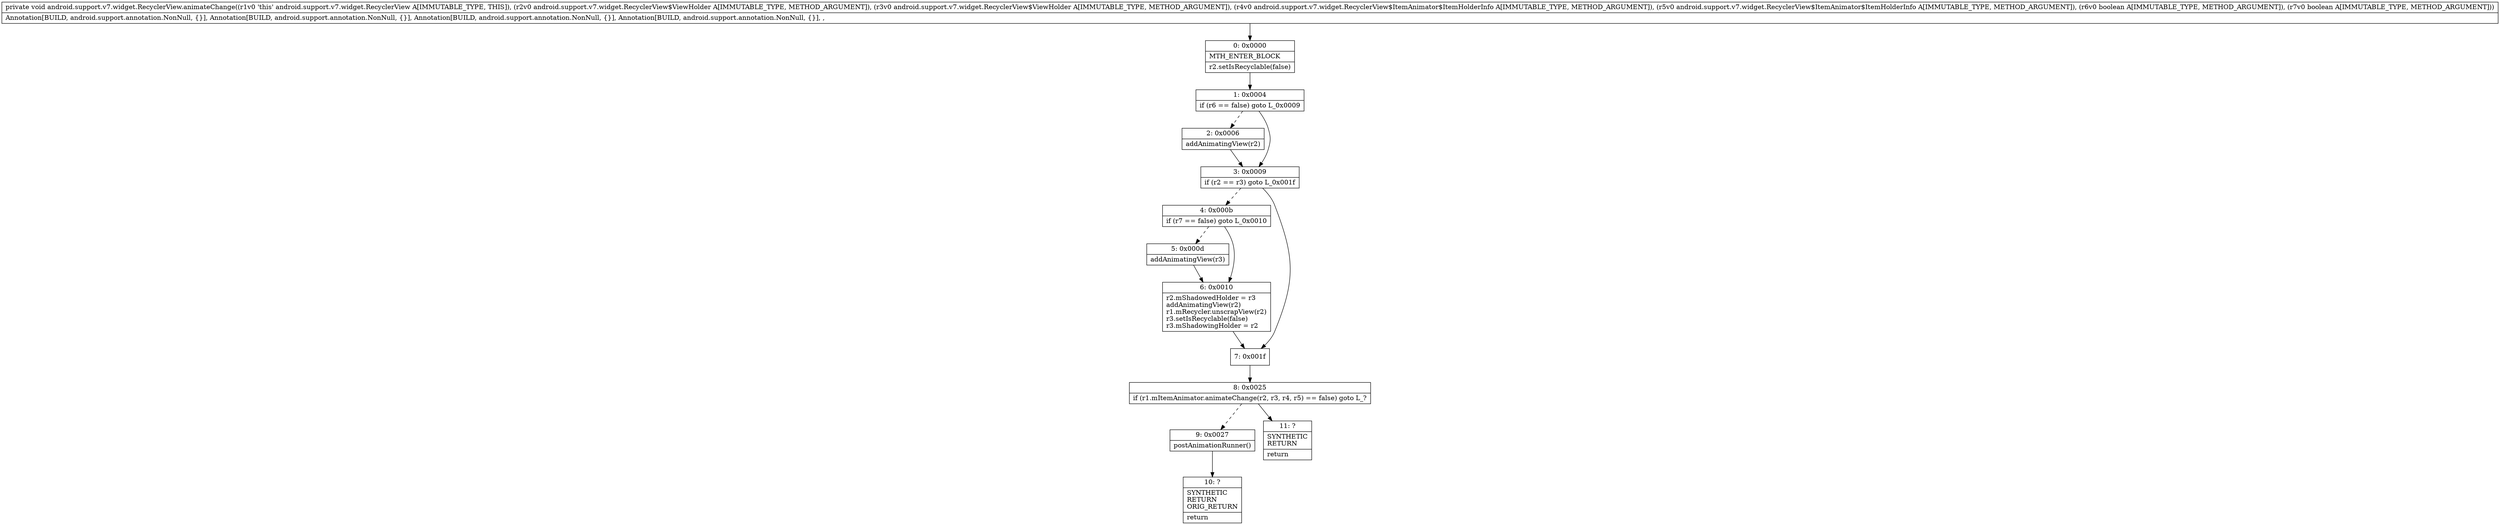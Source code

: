 digraph "CFG forandroid.support.v7.widget.RecyclerView.animateChange(Landroid\/support\/v7\/widget\/RecyclerView$ViewHolder;Landroid\/support\/v7\/widget\/RecyclerView$ViewHolder;Landroid\/support\/v7\/widget\/RecyclerView$ItemAnimator$ItemHolderInfo;Landroid\/support\/v7\/widget\/RecyclerView$ItemAnimator$ItemHolderInfo;ZZ)V" {
Node_0 [shape=record,label="{0\:\ 0x0000|MTH_ENTER_BLOCK\l|r2.setIsRecyclable(false)\l}"];
Node_1 [shape=record,label="{1\:\ 0x0004|if (r6 == false) goto L_0x0009\l}"];
Node_2 [shape=record,label="{2\:\ 0x0006|addAnimatingView(r2)\l}"];
Node_3 [shape=record,label="{3\:\ 0x0009|if (r2 == r3) goto L_0x001f\l}"];
Node_4 [shape=record,label="{4\:\ 0x000b|if (r7 == false) goto L_0x0010\l}"];
Node_5 [shape=record,label="{5\:\ 0x000d|addAnimatingView(r3)\l}"];
Node_6 [shape=record,label="{6\:\ 0x0010|r2.mShadowedHolder = r3\laddAnimatingView(r2)\lr1.mRecycler.unscrapView(r2)\lr3.setIsRecyclable(false)\lr3.mShadowingHolder = r2\l}"];
Node_7 [shape=record,label="{7\:\ 0x001f}"];
Node_8 [shape=record,label="{8\:\ 0x0025|if (r1.mItemAnimator.animateChange(r2, r3, r4, r5) == false) goto L_?\l}"];
Node_9 [shape=record,label="{9\:\ 0x0027|postAnimationRunner()\l}"];
Node_10 [shape=record,label="{10\:\ ?|SYNTHETIC\lRETURN\lORIG_RETURN\l|return\l}"];
Node_11 [shape=record,label="{11\:\ ?|SYNTHETIC\lRETURN\l|return\l}"];
MethodNode[shape=record,label="{private void android.support.v7.widget.RecyclerView.animateChange((r1v0 'this' android.support.v7.widget.RecyclerView A[IMMUTABLE_TYPE, THIS]), (r2v0 android.support.v7.widget.RecyclerView$ViewHolder A[IMMUTABLE_TYPE, METHOD_ARGUMENT]), (r3v0 android.support.v7.widget.RecyclerView$ViewHolder A[IMMUTABLE_TYPE, METHOD_ARGUMENT]), (r4v0 android.support.v7.widget.RecyclerView$ItemAnimator$ItemHolderInfo A[IMMUTABLE_TYPE, METHOD_ARGUMENT]), (r5v0 android.support.v7.widget.RecyclerView$ItemAnimator$ItemHolderInfo A[IMMUTABLE_TYPE, METHOD_ARGUMENT]), (r6v0 boolean A[IMMUTABLE_TYPE, METHOD_ARGUMENT]), (r7v0 boolean A[IMMUTABLE_TYPE, METHOD_ARGUMENT]))  | Annotation[BUILD, android.support.annotation.NonNull, \{\}], Annotation[BUILD, android.support.annotation.NonNull, \{\}], Annotation[BUILD, android.support.annotation.NonNull, \{\}], Annotation[BUILD, android.support.annotation.NonNull, \{\}], , \l}"];
MethodNode -> Node_0;
Node_0 -> Node_1;
Node_1 -> Node_2[style=dashed];
Node_1 -> Node_3;
Node_2 -> Node_3;
Node_3 -> Node_4[style=dashed];
Node_3 -> Node_7;
Node_4 -> Node_5[style=dashed];
Node_4 -> Node_6;
Node_5 -> Node_6;
Node_6 -> Node_7;
Node_7 -> Node_8;
Node_8 -> Node_9[style=dashed];
Node_8 -> Node_11;
Node_9 -> Node_10;
}

